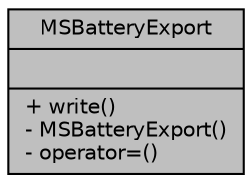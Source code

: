 digraph "MSBatteryExport"
{
  edge [fontname="Helvetica",fontsize="10",labelfontname="Helvetica",labelfontsize="10"];
  node [fontname="Helvetica",fontsize="10",shape=record];
  Node1 [label="{MSBatteryExport\n||+ write()\l- MSBatteryExport()\l- operator=()\l}",height=0.2,width=0.4,color="black", fillcolor="grey75", style="filled", fontcolor="black"];
}
